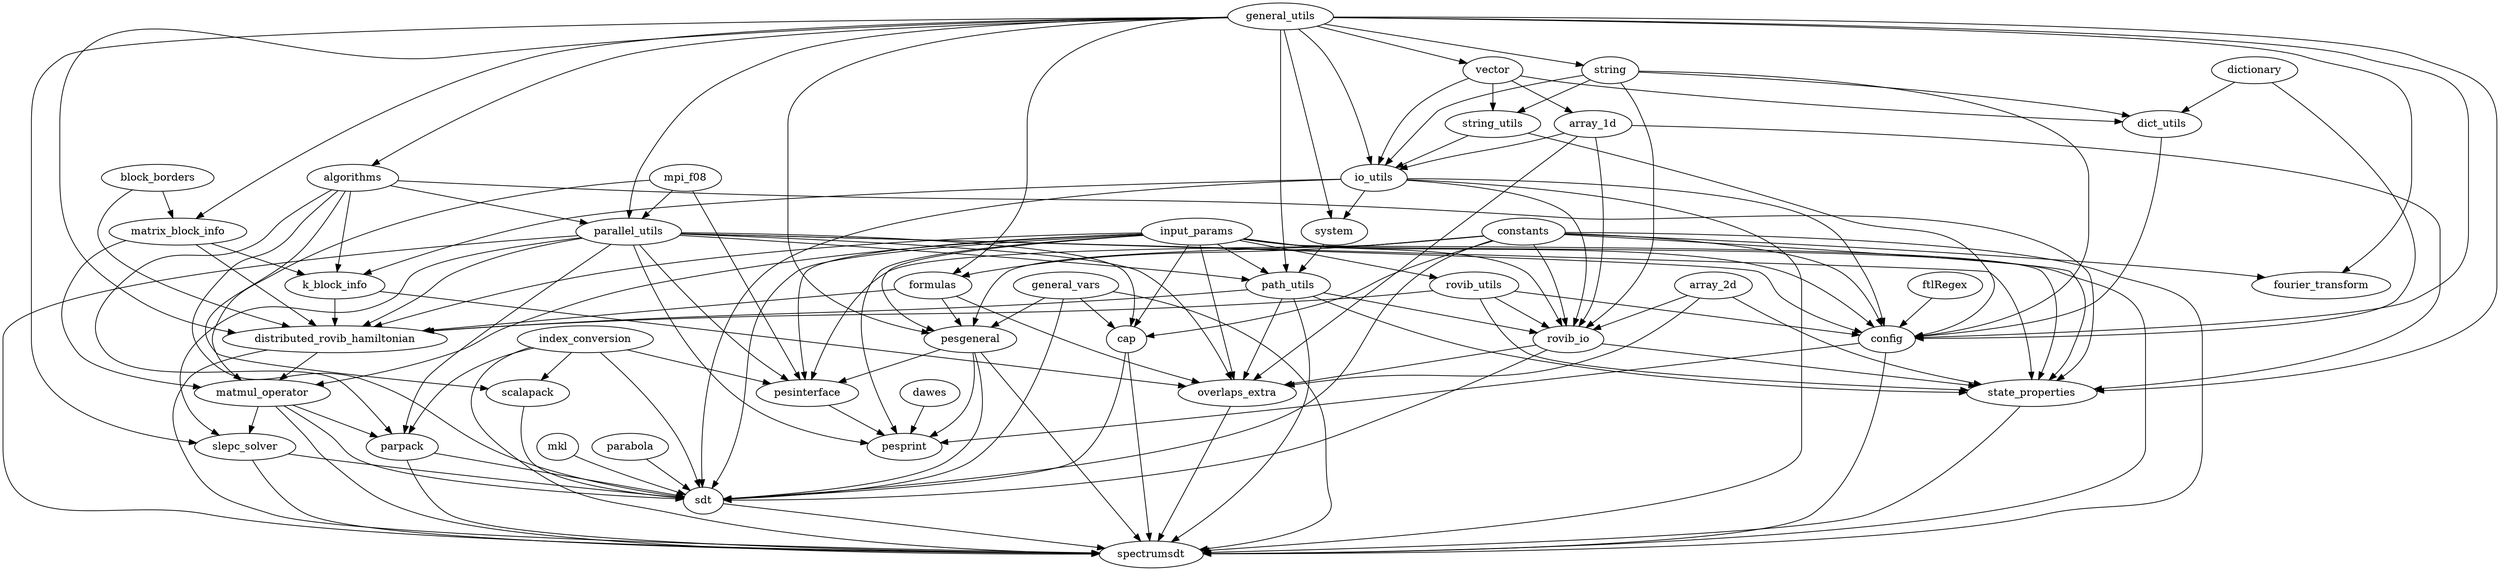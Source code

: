 digraph code_structure {
  algorithms -> k_block_info
  algorithms -> parallel_utils
  algorithms -> parpack
  algorithms -> scalapack
  algorithms -> sdt
  algorithms -> state_properties

  array_1d -> io_utils
  array_1d -> overlaps_extra
  array_1d -> rovib_io
  array_1d -> state_properties
  
  array_2d -> overlaps_extra
  array_2d -> rovib_io
  array_2d -> state_properties
  
  block_borders -> distributed_rovib_hamiltonian
  block_borders -> matrix_block_info
  
  cap -> sdt
  cap -> spectrumsdt
  
  config -> pesprint
  config -> spectrumsdt
  
  constants -> cap
  constants -> config
  constants -> formulas
  constants -> fourier_transform
  constants -> pesinterface
  constants -> pesgeneral
  constants -> rovib_io
  constants -> sdt
  constants -> spectrumsdt
  constants -> state_properties
  
  dawes -> pesprint
  
  dictionary -> config
  dictionary -> dict_utils
  
  dict_utils -> config
  
  distributed_rovib_hamiltonian -> matmul_operator
  distributed_rovib_hamiltonian -> spectrumsdt
  
  formulas -> distributed_rovib_hamiltonian
  formulas -> overlaps_extra
  formulas -> pesgeneral
  
  ftlRegex -> config
  
  general_vars -> cap
  general_vars -> pesgeneral
  general_vars -> sdt
  general_vars -> spectrumsdt

  general_utils -> algorithms
  general_utils -> config
  general_utils -> distributed_rovib_hamiltonian
  general_utils -> formulas
  general_utils -> fourier_transform
  general_utils -> io_utils
  general_utils -> matrix_block_info
  general_utils -> parallel_utils
  general_utils -> path_utils
  general_utils -> pesgeneral
  general_utils -> slepc_solver
  general_utils -> state_properties
  general_utils -> string
  general_utils -> system
  general_utils -> vector
  
  index_conversion -> parpack
  index_conversion -> pesinterface
  index_conversion -> scalapack
  index_conversion -> sdt
  index_conversion -> spectrumsdt
  
  input_params -> cap
  input_params -> config
  input_params -> distributed_rovib_hamiltonian
  input_params -> matmul_operator
  input_params -> overlaps_extra
  input_params -> path_utils
  input_params -> pesgeneral
  input_params -> pesinterface
  input_params -> pesprint
  input_params -> rovib_io
  input_params -> rovib_utils
  input_params -> sdt
  input_params -> spectrumsdt
  input_params -> state_properties
  
  io_utils -> config
  io_utils -> k_block_info
  io_utils -> rovib_io
  io_utils -> sdt
  io_utils -> spectrumsdt
  io_utils -> system
  
  k_block_info -> distributed_rovib_hamiltonian
  k_block_info -> overlaps_extra
    
  matmul_operator -> parpack
  matmul_operator -> sdt
  matmul_operator -> slepc_solver
  matmul_operator -> spectrumsdt
  
  matrix_block_info -> distributed_rovib_hamiltonian
  matrix_block_info -> k_block_info
  matrix_block_info -> matmul_operator
  
  mkl -> sdt
  
  mpi_f08 -> matmul_operator
  mpi_f08 -> parallel_utils
  mpi_f08 -> pesinterface
  
  overlaps_extra -> spectrumsdt
  
  parabola -> sdt
  
  parallel_utils -> cap
  parallel_utils -> config
  parallel_utils -> distributed_rovib_hamiltonian
  parallel_utils -> overlaps_extra
  parallel_utils -> parpack
  parallel_utils -> path_utils
  parallel_utils -> pesinterface
  parallel_utils -> pesprint
  parallel_utils -> slepc_solver
  parallel_utils -> spectrumsdt
  parallel_utils -> state_properties
  
  parpack -> sdt
  parpack -> spectrumsdt

  path_utils -> distributed_rovib_hamiltonian
  path_utils -> overlaps_extra
  path_utils -> rovib_io
  path_utils -> spectrumsdt
  path_utils -> state_properties
  
  pesgeneral -> pesinterface
  pesgeneral -> pesprint
  pesgeneral -> sdt
  pesgeneral -> spectrumsdt
  
  pesinterface -> pesprint
  
  rovib_io -> overlaps_extra
  rovib_io -> sdt
  rovib_io -> state_properties
  
  rovib_utils -> config
  rovib_utils -> distributed_rovib_hamiltonian
  rovib_utils -> rovib_io
  rovib_utils -> state_properties
  
  scalapack -> sdt
  
  sdt -> spectrumsdt
  
  slepc_solver -> sdt
  slepc_solver -> spectrumsdt
  
  state_properties -> spectrumsdt
  
  string -> io_utils
  string -> config
  string -> dict_utils
  string -> rovib_io
  string -> string_utils
  
  string_utils -> config
  string_utils -> io_utils
  
  system -> path_utils
  
  vector -> array_1d
  vector -> io_utils
  vector -> dict_utils
  vector -> string_utils
}
